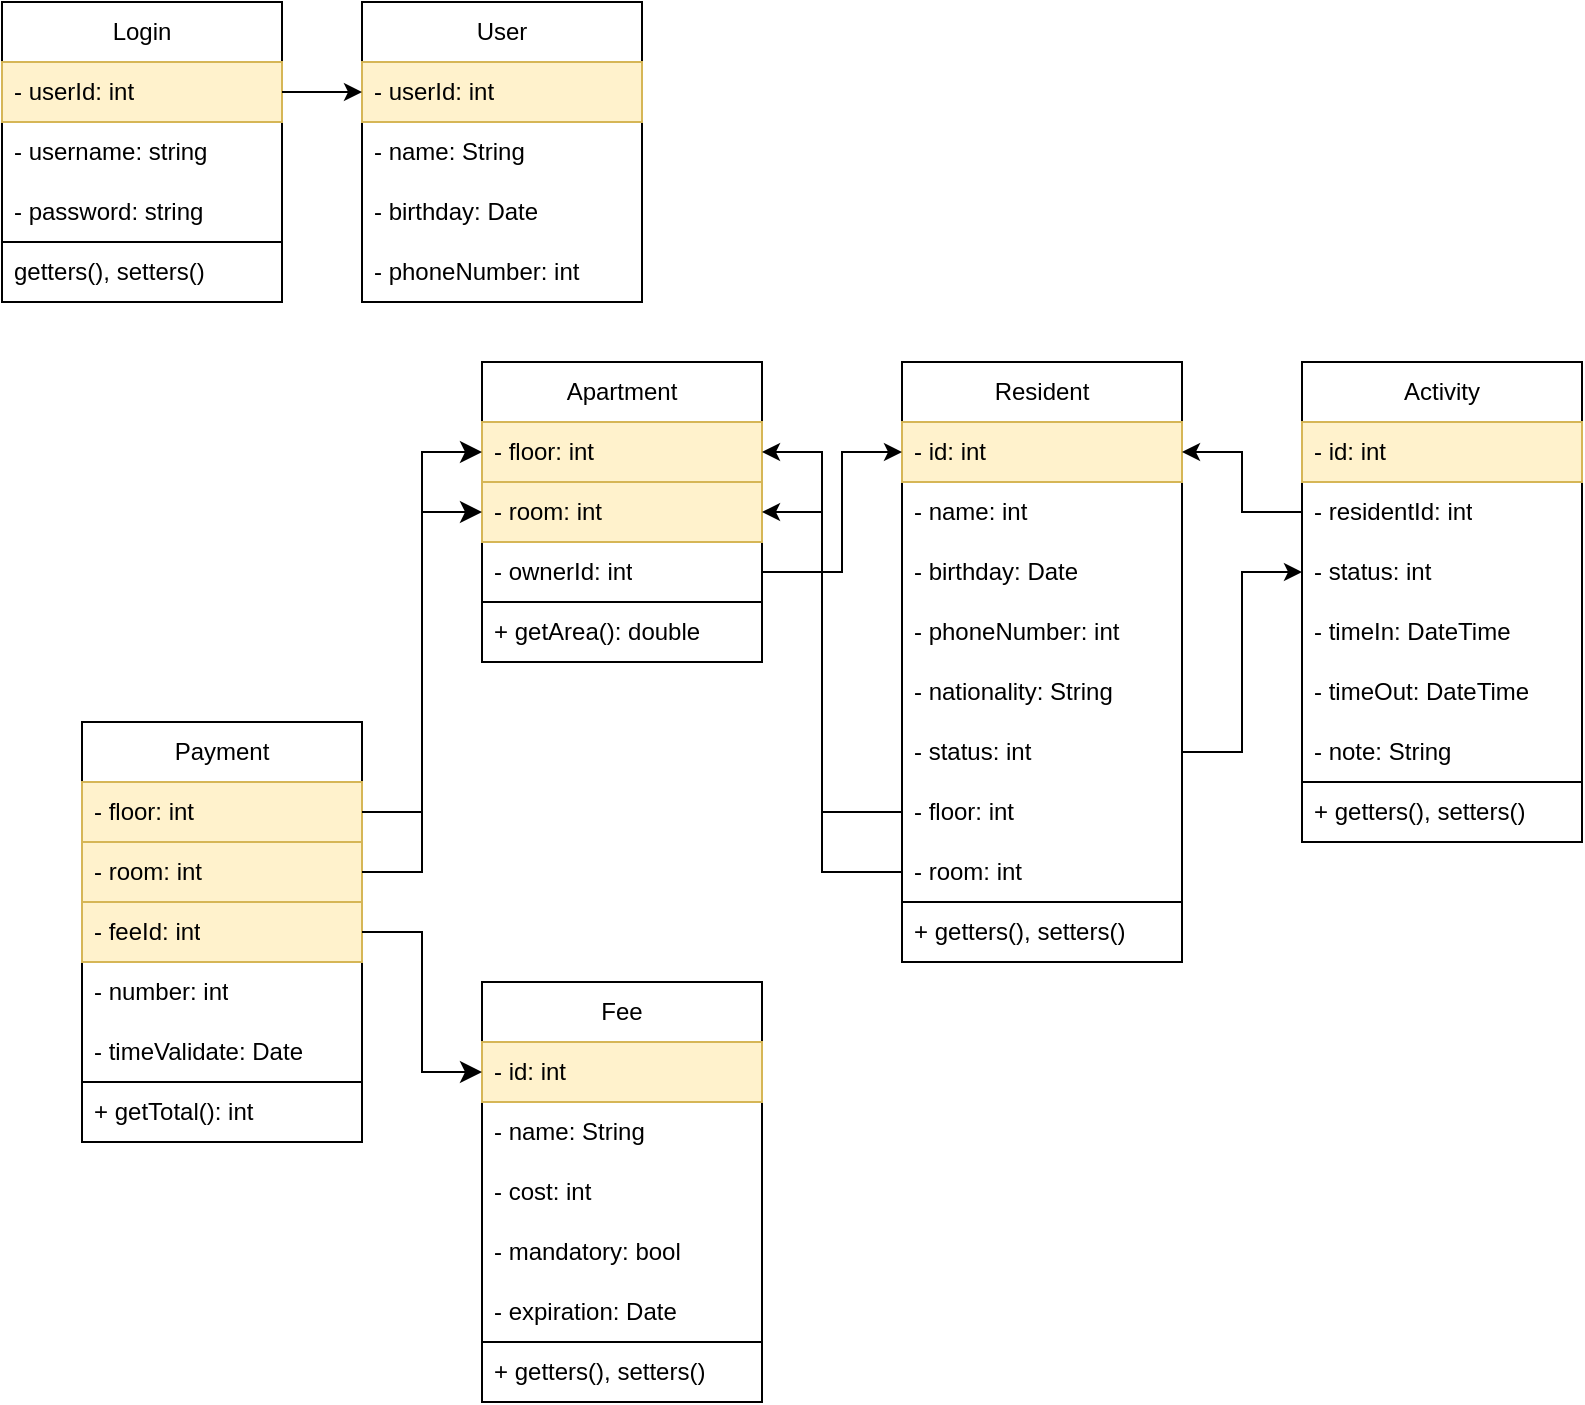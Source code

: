 <mxfile version="21.8.2" type="device">
  <diagram id="C5RBs43oDa-KdzZeNtuy" name="Page-1">
    <mxGraphModel dx="1056" dy="581" grid="1" gridSize="10" guides="1" tooltips="1" connect="1" arrows="1" fold="1" page="1" pageScale="1" pageWidth="827" pageHeight="1169" math="0" shadow="0">
      <root>
        <mxCell id="WIyWlLk6GJQsqaUBKTNV-0" />
        <mxCell id="WIyWlLk6GJQsqaUBKTNV-1" parent="WIyWlLk6GJQsqaUBKTNV-0" />
        <mxCell id="ube41KZ-pM_Staa1vVAt-0" value="Login" style="swimlane;fontStyle=0;childLayout=stackLayout;horizontal=1;startSize=30;horizontalStack=0;resizeParent=1;resizeParentMax=0;resizeLast=0;collapsible=1;marginBottom=0;whiteSpace=wrap;html=1;" vertex="1" parent="WIyWlLk6GJQsqaUBKTNV-1">
          <mxGeometry x="10" y="10" width="140" height="150" as="geometry">
            <mxRectangle x="10" y="10" width="70" height="30" as="alternateBounds" />
          </mxGeometry>
        </mxCell>
        <mxCell id="ube41KZ-pM_Staa1vVAt-1" value="- userId: int" style="text;strokeColor=#d6b656;fillColor=#fff2cc;align=left;verticalAlign=middle;spacingLeft=4;spacingRight=4;overflow=hidden;points=[[0,0.5],[1,0.5]];portConstraint=eastwest;rotatable=0;whiteSpace=wrap;html=1;" vertex="1" parent="ube41KZ-pM_Staa1vVAt-0">
          <mxGeometry y="30" width="140" height="30" as="geometry" />
        </mxCell>
        <mxCell id="ube41KZ-pM_Staa1vVAt-2" value="- username: string" style="text;strokeColor=none;fillColor=none;align=left;verticalAlign=middle;spacingLeft=4;spacingRight=4;overflow=hidden;points=[[0,0.5],[1,0.5]];portConstraint=eastwest;rotatable=0;whiteSpace=wrap;html=1;" vertex="1" parent="ube41KZ-pM_Staa1vVAt-0">
          <mxGeometry y="60" width="140" height="30" as="geometry" />
        </mxCell>
        <mxCell id="ube41KZ-pM_Staa1vVAt-3" value="- password: string" style="text;strokeColor=none;fillColor=none;align=left;verticalAlign=middle;spacingLeft=4;spacingRight=4;overflow=hidden;points=[[0,0.5],[1,0.5]];portConstraint=eastwest;rotatable=0;whiteSpace=wrap;html=1;" vertex="1" parent="ube41KZ-pM_Staa1vVAt-0">
          <mxGeometry y="90" width="140" height="30" as="geometry" />
        </mxCell>
        <mxCell id="ube41KZ-pM_Staa1vVAt-18" value="" style="swimlane;startSize=0;" vertex="1" parent="ube41KZ-pM_Staa1vVAt-0">
          <mxGeometry y="120" width="140" height="30" as="geometry" />
        </mxCell>
        <mxCell id="ube41KZ-pM_Staa1vVAt-19" value="getters(), setters()" style="text;strokeColor=none;fillColor=none;align=left;verticalAlign=middle;spacingLeft=4;spacingRight=4;overflow=hidden;points=[[0,0.5],[1,0.5]];portConstraint=eastwest;rotatable=0;whiteSpace=wrap;html=1;" vertex="1" parent="ube41KZ-pM_Staa1vVAt-18">
          <mxGeometry width="140" height="30" as="geometry" />
        </mxCell>
        <mxCell id="ube41KZ-pM_Staa1vVAt-4" value="User" style="swimlane;fontStyle=0;childLayout=stackLayout;horizontal=1;startSize=30;horizontalStack=0;resizeParent=1;resizeParentMax=0;resizeLast=0;collapsible=1;marginBottom=0;whiteSpace=wrap;html=1;" vertex="1" parent="WIyWlLk6GJQsqaUBKTNV-1">
          <mxGeometry x="190" y="10" width="140" height="150" as="geometry" />
        </mxCell>
        <mxCell id="ube41KZ-pM_Staa1vVAt-5" value="- userId: int" style="text;strokeColor=#d6b656;fillColor=#fff2cc;align=left;verticalAlign=middle;spacingLeft=4;spacingRight=4;overflow=hidden;points=[[0,0.5],[1,0.5]];portConstraint=eastwest;rotatable=0;whiteSpace=wrap;html=1;" vertex="1" parent="ube41KZ-pM_Staa1vVAt-4">
          <mxGeometry y="30" width="140" height="30" as="geometry" />
        </mxCell>
        <mxCell id="ube41KZ-pM_Staa1vVAt-6" value="- name: String" style="text;strokeColor=none;fillColor=none;align=left;verticalAlign=middle;spacingLeft=4;spacingRight=4;overflow=hidden;points=[[0,0.5],[1,0.5]];portConstraint=eastwest;rotatable=0;whiteSpace=wrap;html=1;" vertex="1" parent="ube41KZ-pM_Staa1vVAt-4">
          <mxGeometry y="60" width="140" height="30" as="geometry" />
        </mxCell>
        <mxCell id="ube41KZ-pM_Staa1vVAt-7" value="- birthday: Date" style="text;strokeColor=none;fillColor=none;align=left;verticalAlign=middle;spacingLeft=4;spacingRight=4;overflow=hidden;points=[[0,0.5],[1,0.5]];portConstraint=eastwest;rotatable=0;whiteSpace=wrap;html=1;" vertex="1" parent="ube41KZ-pM_Staa1vVAt-4">
          <mxGeometry y="90" width="140" height="30" as="geometry" />
        </mxCell>
        <mxCell id="ube41KZ-pM_Staa1vVAt-8" value="- phoneNumber: int" style="text;strokeColor=none;fillColor=none;align=left;verticalAlign=middle;spacingLeft=4;spacingRight=4;overflow=hidden;points=[[0,0.5],[1,0.5]];portConstraint=eastwest;rotatable=0;whiteSpace=wrap;html=1;" vertex="1" parent="ube41KZ-pM_Staa1vVAt-4">
          <mxGeometry y="120" width="140" height="30" as="geometry" />
        </mxCell>
        <mxCell id="ube41KZ-pM_Staa1vVAt-9" value="" style="edgeStyle=orthogonalEdgeStyle;rounded=0;orthogonalLoop=1;jettySize=auto;html=1;entryX=0;entryY=0.5;entryDx=0;entryDy=0;" edge="1" parent="WIyWlLk6GJQsqaUBKTNV-1" source="ube41KZ-pM_Staa1vVAt-1" target="ube41KZ-pM_Staa1vVAt-5">
          <mxGeometry relative="1" as="geometry" />
        </mxCell>
        <mxCell id="ube41KZ-pM_Staa1vVAt-10" value="Apartment" style="swimlane;fontStyle=0;childLayout=stackLayout;horizontal=1;startSize=30;horizontalStack=0;resizeParent=1;resizeParentMax=0;resizeLast=0;collapsible=1;marginBottom=0;whiteSpace=wrap;html=1;" vertex="1" parent="WIyWlLk6GJQsqaUBKTNV-1">
          <mxGeometry x="250" y="190" width="140" height="150" as="geometry" />
        </mxCell>
        <mxCell id="ube41KZ-pM_Staa1vVAt-11" value="- floor: int" style="text;strokeColor=#d6b656;fillColor=#fff2cc;align=left;verticalAlign=middle;spacingLeft=4;spacingRight=4;overflow=hidden;points=[[0,0.5],[1,0.5]];portConstraint=eastwest;rotatable=0;whiteSpace=wrap;html=1;" vertex="1" parent="ube41KZ-pM_Staa1vVAt-10">
          <mxGeometry y="30" width="140" height="30" as="geometry" />
        </mxCell>
        <mxCell id="ube41KZ-pM_Staa1vVAt-12" value="- room: int" style="text;strokeColor=#d6b656;fillColor=#fff2cc;align=left;verticalAlign=middle;spacingLeft=4;spacingRight=4;overflow=hidden;points=[[0,0.5],[1,0.5]];portConstraint=eastwest;rotatable=0;whiteSpace=wrap;html=1;" vertex="1" parent="ube41KZ-pM_Staa1vVAt-10">
          <mxGeometry y="60" width="140" height="30" as="geometry" />
        </mxCell>
        <mxCell id="ube41KZ-pM_Staa1vVAt-13" value="- ownerId: int" style="text;strokeColor=none;fillColor=none;align=left;verticalAlign=middle;spacingLeft=4;spacingRight=4;overflow=hidden;points=[[0,0.5],[1,0.5]];portConstraint=eastwest;rotatable=0;whiteSpace=wrap;html=1;" vertex="1" parent="ube41KZ-pM_Staa1vVAt-10">
          <mxGeometry y="90" width="140" height="30" as="geometry" />
        </mxCell>
        <mxCell id="ube41KZ-pM_Staa1vVAt-20" value="" style="swimlane;startSize=0;" vertex="1" parent="ube41KZ-pM_Staa1vVAt-10">
          <mxGeometry y="120" width="140" height="30" as="geometry" />
        </mxCell>
        <mxCell id="ube41KZ-pM_Staa1vVAt-21" value="+ getArea(): double" style="text;strokeColor=none;fillColor=none;align=left;verticalAlign=middle;spacingLeft=4;spacingRight=4;overflow=hidden;points=[[0,0.5],[1,0.5]];portConstraint=eastwest;rotatable=0;whiteSpace=wrap;html=1;" vertex="1" parent="ube41KZ-pM_Staa1vVAt-20">
          <mxGeometry width="140" height="30" as="geometry" />
        </mxCell>
        <mxCell id="ube41KZ-pM_Staa1vVAt-22" value="Resident" style="swimlane;fontStyle=0;childLayout=stackLayout;horizontal=1;startSize=30;horizontalStack=0;resizeParent=1;resizeParentMax=0;resizeLast=0;collapsible=1;marginBottom=0;whiteSpace=wrap;html=1;" vertex="1" parent="WIyWlLk6GJQsqaUBKTNV-1">
          <mxGeometry x="460" y="190" width="140" height="300" as="geometry" />
        </mxCell>
        <mxCell id="ube41KZ-pM_Staa1vVAt-23" value="- id: int" style="text;strokeColor=#d6b656;fillColor=#fff2cc;align=left;verticalAlign=middle;spacingLeft=4;spacingRight=4;overflow=hidden;points=[[0,0.5],[1,0.5]];portConstraint=eastwest;rotatable=0;whiteSpace=wrap;html=1;" vertex="1" parent="ube41KZ-pM_Staa1vVAt-22">
          <mxGeometry y="30" width="140" height="30" as="geometry" />
        </mxCell>
        <mxCell id="ube41KZ-pM_Staa1vVAt-24" value="- name: int" style="text;strokeColor=none;fillColor=none;align=left;verticalAlign=middle;spacingLeft=4;spacingRight=4;overflow=hidden;points=[[0,0.5],[1,0.5]];portConstraint=eastwest;rotatable=0;whiteSpace=wrap;html=1;" vertex="1" parent="ube41KZ-pM_Staa1vVAt-22">
          <mxGeometry y="60" width="140" height="30" as="geometry" />
        </mxCell>
        <mxCell id="ube41KZ-pM_Staa1vVAt-25" value="- birthday: Date" style="text;strokeColor=none;fillColor=none;align=left;verticalAlign=middle;spacingLeft=4;spacingRight=4;overflow=hidden;points=[[0,0.5],[1,0.5]];portConstraint=eastwest;rotatable=0;whiteSpace=wrap;html=1;" vertex="1" parent="ube41KZ-pM_Staa1vVAt-22">
          <mxGeometry y="90" width="140" height="30" as="geometry" />
        </mxCell>
        <mxCell id="ube41KZ-pM_Staa1vVAt-27" value="- phoneNumber: int" style="text;strokeColor=none;fillColor=none;align=left;verticalAlign=middle;spacingLeft=4;spacingRight=4;overflow=hidden;points=[[0,0.5],[1,0.5]];portConstraint=eastwest;rotatable=0;whiteSpace=wrap;html=1;" vertex="1" parent="ube41KZ-pM_Staa1vVAt-22">
          <mxGeometry y="120" width="140" height="30" as="geometry" />
        </mxCell>
        <mxCell id="ube41KZ-pM_Staa1vVAt-34" value="- nationality: String" style="text;strokeColor=none;fillColor=none;align=left;verticalAlign=middle;spacingLeft=4;spacingRight=4;overflow=hidden;points=[[0,0.5],[1,0.5]];portConstraint=eastwest;rotatable=0;whiteSpace=wrap;html=1;" vertex="1" parent="ube41KZ-pM_Staa1vVAt-22">
          <mxGeometry y="150" width="140" height="30" as="geometry" />
        </mxCell>
        <mxCell id="ube41KZ-pM_Staa1vVAt-36" value="- status: int" style="text;strokeColor=none;fillColor=none;align=left;verticalAlign=middle;spacingLeft=4;spacingRight=4;overflow=hidden;points=[[0,0.5],[1,0.5]];portConstraint=eastwest;rotatable=0;whiteSpace=wrap;html=1;" vertex="1" parent="ube41KZ-pM_Staa1vVAt-22">
          <mxGeometry y="180" width="140" height="30" as="geometry" />
        </mxCell>
        <mxCell id="ube41KZ-pM_Staa1vVAt-29" value="- floor: int" style="text;strokeColor=none;fillColor=none;align=left;verticalAlign=middle;spacingLeft=4;spacingRight=4;overflow=hidden;points=[[0,0.5],[1,0.5]];portConstraint=eastwest;rotatable=0;whiteSpace=wrap;html=1;" vertex="1" parent="ube41KZ-pM_Staa1vVAt-22">
          <mxGeometry y="210" width="140" height="30" as="geometry" />
        </mxCell>
        <mxCell id="ube41KZ-pM_Staa1vVAt-30" value="- room: int" style="text;strokeColor=none;fillColor=none;align=left;verticalAlign=middle;spacingLeft=4;spacingRight=4;overflow=hidden;points=[[0,0.5],[1,0.5]];portConstraint=eastwest;rotatable=0;whiteSpace=wrap;html=1;" vertex="1" parent="ube41KZ-pM_Staa1vVAt-22">
          <mxGeometry y="240" width="140" height="30" as="geometry" />
        </mxCell>
        <mxCell id="ube41KZ-pM_Staa1vVAt-78" value="" style="swimlane;startSize=0;" vertex="1" parent="ube41KZ-pM_Staa1vVAt-22">
          <mxGeometry y="270" width="140" height="30" as="geometry" />
        </mxCell>
        <mxCell id="ube41KZ-pM_Staa1vVAt-79" value="+ getters(), setters()" style="text;strokeColor=none;fillColor=none;align=left;verticalAlign=middle;spacingLeft=4;spacingRight=4;overflow=hidden;points=[[0,0.5],[1,0.5]];portConstraint=eastwest;rotatable=0;whiteSpace=wrap;html=1;" vertex="1" parent="ube41KZ-pM_Staa1vVAt-78">
          <mxGeometry width="140" height="30" as="geometry" />
        </mxCell>
        <mxCell id="ube41KZ-pM_Staa1vVAt-28" value="" style="edgeStyle=orthogonalEdgeStyle;rounded=0;orthogonalLoop=1;jettySize=auto;html=1;entryX=0;entryY=0.5;entryDx=0;entryDy=0;" edge="1" parent="WIyWlLk6GJQsqaUBKTNV-1" source="ube41KZ-pM_Staa1vVAt-13" target="ube41KZ-pM_Staa1vVAt-23">
          <mxGeometry relative="1" as="geometry">
            <Array as="points">
              <mxPoint x="430" y="295" />
              <mxPoint x="430" y="235" />
            </Array>
          </mxGeometry>
        </mxCell>
        <mxCell id="ube41KZ-pM_Staa1vVAt-31" value="" style="edgeStyle=orthogonalEdgeStyle;rounded=0;orthogonalLoop=1;jettySize=auto;html=1;entryX=1;entryY=0.5;entryDx=0;entryDy=0;" edge="1" parent="WIyWlLk6GJQsqaUBKTNV-1" source="ube41KZ-pM_Staa1vVAt-29" target="ube41KZ-pM_Staa1vVAt-11">
          <mxGeometry relative="1" as="geometry">
            <Array as="points">
              <mxPoint x="420" y="415" />
              <mxPoint x="420" y="235" />
            </Array>
          </mxGeometry>
        </mxCell>
        <mxCell id="ube41KZ-pM_Staa1vVAt-33" value="" style="edgeStyle=orthogonalEdgeStyle;rounded=0;orthogonalLoop=1;jettySize=auto;html=1;entryX=1;entryY=0.5;entryDx=0;entryDy=0;exitX=0;exitY=0.5;exitDx=0;exitDy=0;" edge="1" parent="WIyWlLk6GJQsqaUBKTNV-1" source="ube41KZ-pM_Staa1vVAt-30" target="ube41KZ-pM_Staa1vVAt-12">
          <mxGeometry relative="1" as="geometry">
            <mxPoint x="470" y="365" as="sourcePoint" />
            <mxPoint x="400" y="245" as="targetPoint" />
            <Array as="points">
              <mxPoint x="420" y="445" />
              <mxPoint x="420" y="265" />
            </Array>
          </mxGeometry>
        </mxCell>
        <mxCell id="ube41KZ-pM_Staa1vVAt-37" value="Activity" style="swimlane;fontStyle=0;childLayout=stackLayout;horizontal=1;startSize=30;horizontalStack=0;resizeParent=1;resizeParentMax=0;resizeLast=0;collapsible=1;marginBottom=0;whiteSpace=wrap;html=1;" vertex="1" parent="WIyWlLk6GJQsqaUBKTNV-1">
          <mxGeometry x="660" y="190" width="140" height="240" as="geometry" />
        </mxCell>
        <mxCell id="ube41KZ-pM_Staa1vVAt-38" value="- id: int" style="text;strokeColor=#d6b656;fillColor=#fff2cc;align=left;verticalAlign=middle;spacingLeft=4;spacingRight=4;overflow=hidden;points=[[0,0.5],[1,0.5]];portConstraint=eastwest;rotatable=0;whiteSpace=wrap;html=1;" vertex="1" parent="ube41KZ-pM_Staa1vVAt-37">
          <mxGeometry y="30" width="140" height="30" as="geometry" />
        </mxCell>
        <mxCell id="ube41KZ-pM_Staa1vVAt-39" value="- residentId: int" style="text;strokeColor=none;fillColor=none;align=left;verticalAlign=middle;spacingLeft=4;spacingRight=4;overflow=hidden;points=[[0,0.5],[1,0.5]];portConstraint=eastwest;rotatable=0;whiteSpace=wrap;html=1;" vertex="1" parent="ube41KZ-pM_Staa1vVAt-37">
          <mxGeometry y="60" width="140" height="30" as="geometry" />
        </mxCell>
        <mxCell id="ube41KZ-pM_Staa1vVAt-40" value="- status: int" style="text;strokeColor=none;fillColor=none;align=left;verticalAlign=middle;spacingLeft=4;spacingRight=4;overflow=hidden;points=[[0,0.5],[1,0.5]];portConstraint=eastwest;rotatable=0;whiteSpace=wrap;html=1;" vertex="1" parent="ube41KZ-pM_Staa1vVAt-37">
          <mxGeometry y="90" width="140" height="30" as="geometry" />
        </mxCell>
        <mxCell id="ube41KZ-pM_Staa1vVAt-41" value="- timeIn: DateTime" style="text;strokeColor=none;fillColor=none;align=left;verticalAlign=middle;spacingLeft=4;spacingRight=4;overflow=hidden;points=[[0,0.5],[1,0.5]];portConstraint=eastwest;rotatable=0;whiteSpace=wrap;html=1;" vertex="1" parent="ube41KZ-pM_Staa1vVAt-37">
          <mxGeometry y="120" width="140" height="30" as="geometry" />
        </mxCell>
        <mxCell id="ube41KZ-pM_Staa1vVAt-42" value="- timeOut: DateTime" style="text;strokeColor=none;fillColor=none;align=left;verticalAlign=middle;spacingLeft=4;spacingRight=4;overflow=hidden;points=[[0,0.5],[1,0.5]];portConstraint=eastwest;rotatable=0;whiteSpace=wrap;html=1;" vertex="1" parent="ube41KZ-pM_Staa1vVAt-37">
          <mxGeometry y="150" width="140" height="30" as="geometry" />
        </mxCell>
        <mxCell id="ube41KZ-pM_Staa1vVAt-43" value="- note: String" style="text;strokeColor=none;fillColor=none;align=left;verticalAlign=middle;spacingLeft=4;spacingRight=4;overflow=hidden;points=[[0,0.5],[1,0.5]];portConstraint=eastwest;rotatable=0;whiteSpace=wrap;html=1;" vertex="1" parent="ube41KZ-pM_Staa1vVAt-37">
          <mxGeometry y="180" width="140" height="30" as="geometry" />
        </mxCell>
        <mxCell id="ube41KZ-pM_Staa1vVAt-45" value="" style="swimlane;startSize=0;" vertex="1" parent="ube41KZ-pM_Staa1vVAt-37">
          <mxGeometry y="210" width="140" height="30" as="geometry" />
        </mxCell>
        <mxCell id="ube41KZ-pM_Staa1vVAt-46" value="+ getters(), setters()" style="text;strokeColor=none;fillColor=none;align=left;verticalAlign=middle;spacingLeft=4;spacingRight=4;overflow=hidden;points=[[0,0.5],[1,0.5]];portConstraint=eastwest;rotatable=0;whiteSpace=wrap;html=1;" vertex="1" parent="ube41KZ-pM_Staa1vVAt-45">
          <mxGeometry width="140" height="30" as="geometry" />
        </mxCell>
        <mxCell id="ube41KZ-pM_Staa1vVAt-47" value="" style="edgeStyle=orthogonalEdgeStyle;rounded=0;orthogonalLoop=1;jettySize=auto;html=1;entryX=1;entryY=0.5;entryDx=0;entryDy=0;" edge="1" parent="WIyWlLk6GJQsqaUBKTNV-1" source="ube41KZ-pM_Staa1vVAt-39" target="ube41KZ-pM_Staa1vVAt-23">
          <mxGeometry relative="1" as="geometry" />
        </mxCell>
        <mxCell id="ube41KZ-pM_Staa1vVAt-48" value="" style="edgeStyle=orthogonalEdgeStyle;rounded=0;orthogonalLoop=1;jettySize=auto;html=1;entryX=0;entryY=0.5;entryDx=0;entryDy=0;" edge="1" parent="WIyWlLk6GJQsqaUBKTNV-1" source="ube41KZ-pM_Staa1vVAt-36" target="ube41KZ-pM_Staa1vVAt-40">
          <mxGeometry relative="1" as="geometry" />
        </mxCell>
        <mxCell id="ube41KZ-pM_Staa1vVAt-49" value="Fee" style="swimlane;fontStyle=0;childLayout=stackLayout;horizontal=1;startSize=30;horizontalStack=0;resizeParent=1;resizeParentMax=0;resizeLast=0;collapsible=1;marginBottom=0;whiteSpace=wrap;html=1;" vertex="1" parent="WIyWlLk6GJQsqaUBKTNV-1">
          <mxGeometry x="250" y="500" width="140" height="210" as="geometry" />
        </mxCell>
        <mxCell id="ube41KZ-pM_Staa1vVAt-50" value="- id: int" style="text;strokeColor=#d6b656;fillColor=#fff2cc;align=left;verticalAlign=middle;spacingLeft=4;spacingRight=4;overflow=hidden;points=[[0,0.5],[1,0.5]];portConstraint=eastwest;rotatable=0;whiteSpace=wrap;html=1;" vertex="1" parent="ube41KZ-pM_Staa1vVAt-49">
          <mxGeometry y="30" width="140" height="30" as="geometry" />
        </mxCell>
        <mxCell id="ube41KZ-pM_Staa1vVAt-51" value="- name: String" style="text;strokeColor=none;fillColor=none;align=left;verticalAlign=middle;spacingLeft=4;spacingRight=4;overflow=hidden;points=[[0,0.5],[1,0.5]];portConstraint=eastwest;rotatable=0;whiteSpace=wrap;html=1;" vertex="1" parent="ube41KZ-pM_Staa1vVAt-49">
          <mxGeometry y="60" width="140" height="30" as="geometry" />
        </mxCell>
        <mxCell id="ube41KZ-pM_Staa1vVAt-52" value="- cost: int" style="text;strokeColor=none;fillColor=none;align=left;verticalAlign=middle;spacingLeft=4;spacingRight=4;overflow=hidden;points=[[0,0.5],[1,0.5]];portConstraint=eastwest;rotatable=0;whiteSpace=wrap;html=1;" vertex="1" parent="ube41KZ-pM_Staa1vVAt-49">
          <mxGeometry y="90" width="140" height="30" as="geometry" />
        </mxCell>
        <mxCell id="ube41KZ-pM_Staa1vVAt-54" value="- mandatory: bool" style="text;strokeColor=none;fillColor=none;align=left;verticalAlign=middle;spacingLeft=4;spacingRight=4;overflow=hidden;points=[[0,0.5],[1,0.5]];portConstraint=eastwest;rotatable=0;whiteSpace=wrap;html=1;" vertex="1" parent="ube41KZ-pM_Staa1vVAt-49">
          <mxGeometry y="120" width="140" height="30" as="geometry" />
        </mxCell>
        <mxCell id="ube41KZ-pM_Staa1vVAt-59" value="- expiration: Date" style="text;strokeColor=none;fillColor=none;align=left;verticalAlign=middle;spacingLeft=4;spacingRight=4;overflow=hidden;points=[[0,0.5],[1,0.5]];portConstraint=eastwest;rotatable=0;whiteSpace=wrap;html=1;" vertex="1" parent="ube41KZ-pM_Staa1vVAt-49">
          <mxGeometry y="150" width="140" height="30" as="geometry" />
        </mxCell>
        <mxCell id="ube41KZ-pM_Staa1vVAt-80" value="" style="swimlane;startSize=0;" vertex="1" parent="ube41KZ-pM_Staa1vVAt-49">
          <mxGeometry y="180" width="140" height="30" as="geometry" />
        </mxCell>
        <mxCell id="ube41KZ-pM_Staa1vVAt-81" value="+ getters(), setters()" style="text;strokeColor=none;fillColor=none;align=left;verticalAlign=middle;spacingLeft=4;spacingRight=4;overflow=hidden;points=[[0,0.5],[1,0.5]];portConstraint=eastwest;rotatable=0;whiteSpace=wrap;html=1;" vertex="1" parent="ube41KZ-pM_Staa1vVAt-80">
          <mxGeometry width="140" height="30" as="geometry" />
        </mxCell>
        <mxCell id="ube41KZ-pM_Staa1vVAt-55" value="Payment" style="swimlane;fontStyle=0;childLayout=stackLayout;horizontal=1;startSize=30;horizontalStack=0;resizeParent=1;resizeParentMax=0;resizeLast=0;collapsible=1;marginBottom=0;whiteSpace=wrap;html=1;" vertex="1" parent="WIyWlLk6GJQsqaUBKTNV-1">
          <mxGeometry x="50" y="370" width="140" height="210" as="geometry" />
        </mxCell>
        <mxCell id="ube41KZ-pM_Staa1vVAt-56" value="- floor: int" style="text;strokeColor=#d6b656;fillColor=#fff2cc;align=left;verticalAlign=middle;spacingLeft=4;spacingRight=4;overflow=hidden;points=[[0,0.5],[1,0.5]];portConstraint=eastwest;rotatable=0;whiteSpace=wrap;html=1;" vertex="1" parent="ube41KZ-pM_Staa1vVAt-55">
          <mxGeometry y="30" width="140" height="30" as="geometry" />
        </mxCell>
        <mxCell id="ube41KZ-pM_Staa1vVAt-57" value="- room: int" style="text;strokeColor=#d6b656;fillColor=#fff2cc;align=left;verticalAlign=middle;spacingLeft=4;spacingRight=4;overflow=hidden;points=[[0,0.5],[1,0.5]];portConstraint=eastwest;rotatable=0;whiteSpace=wrap;html=1;" vertex="1" parent="ube41KZ-pM_Staa1vVAt-55">
          <mxGeometry y="60" width="140" height="30" as="geometry" />
        </mxCell>
        <mxCell id="ube41KZ-pM_Staa1vVAt-58" value="- feeId: int" style="text;strokeColor=#d6b656;fillColor=#fff2cc;align=left;verticalAlign=middle;spacingLeft=4;spacingRight=4;overflow=hidden;points=[[0,0.5],[1,0.5]];portConstraint=eastwest;rotatable=0;whiteSpace=wrap;html=1;" vertex="1" parent="ube41KZ-pM_Staa1vVAt-55">
          <mxGeometry y="90" width="140" height="30" as="geometry" />
        </mxCell>
        <mxCell id="ube41KZ-pM_Staa1vVAt-77" value="- number: int" style="text;strokeColor=none;fillColor=none;align=left;verticalAlign=middle;spacingLeft=4;spacingRight=4;overflow=hidden;points=[[0,0.5],[1,0.5]];portConstraint=eastwest;rotatable=0;whiteSpace=wrap;html=1;" vertex="1" parent="ube41KZ-pM_Staa1vVAt-55">
          <mxGeometry y="120" width="140" height="30" as="geometry" />
        </mxCell>
        <mxCell id="ube41KZ-pM_Staa1vVAt-61" value="- timeValidate: Date" style="text;strokeColor=none;fillColor=none;align=left;verticalAlign=middle;spacingLeft=4;spacingRight=4;overflow=hidden;points=[[0,0.5],[1,0.5]];portConstraint=eastwest;rotatable=0;whiteSpace=wrap;html=1;" vertex="1" parent="ube41KZ-pM_Staa1vVAt-55">
          <mxGeometry y="150" width="140" height="30" as="geometry" />
        </mxCell>
        <mxCell id="ube41KZ-pM_Staa1vVAt-62" value="" style="swimlane;startSize=0;" vertex="1" parent="ube41KZ-pM_Staa1vVAt-55">
          <mxGeometry y="180" width="140" height="30" as="geometry" />
        </mxCell>
        <mxCell id="ube41KZ-pM_Staa1vVAt-63" value="+ getTotal(): int" style="text;strokeColor=none;fillColor=none;align=left;verticalAlign=middle;spacingLeft=4;spacingRight=4;overflow=hidden;points=[[0,0.5],[1,0.5]];portConstraint=eastwest;rotatable=0;whiteSpace=wrap;html=1;" vertex="1" parent="ube41KZ-pM_Staa1vVAt-62">
          <mxGeometry width="140" height="30" as="geometry" />
        </mxCell>
        <mxCell id="ube41KZ-pM_Staa1vVAt-73" value="" style="edgeStyle=elbowEdgeStyle;elbow=horizontal;endArrow=classic;html=1;curved=0;rounded=0;endSize=8;startSize=8;exitX=1;exitY=0.5;exitDx=0;exitDy=0;exitPerimeter=0;entryX=0;entryY=0.5;entryDx=0;entryDy=0;" edge="1" parent="WIyWlLk6GJQsqaUBKTNV-1" source="ube41KZ-pM_Staa1vVAt-56" target="ube41KZ-pM_Staa1vVAt-11">
          <mxGeometry width="50" height="50" relative="1" as="geometry">
            <mxPoint x="320" y="400" as="sourcePoint" />
            <mxPoint x="370" y="350" as="targetPoint" />
          </mxGeometry>
        </mxCell>
        <mxCell id="ube41KZ-pM_Staa1vVAt-74" value="" style="edgeStyle=elbowEdgeStyle;elbow=horizontal;endArrow=classic;html=1;curved=0;rounded=0;endSize=8;startSize=8;exitX=1;exitY=0.5;exitDx=0;exitDy=0;entryX=0;entryY=0.5;entryDx=0;entryDy=0;" edge="1" parent="WIyWlLk6GJQsqaUBKTNV-1" source="ube41KZ-pM_Staa1vVAt-57" target="ube41KZ-pM_Staa1vVAt-12">
          <mxGeometry width="50" height="50" relative="1" as="geometry">
            <mxPoint x="320" y="400" as="sourcePoint" />
            <mxPoint x="370" y="350" as="targetPoint" />
          </mxGeometry>
        </mxCell>
        <mxCell id="ube41KZ-pM_Staa1vVAt-75" value="" style="edgeStyle=elbowEdgeStyle;elbow=horizontal;endArrow=classic;html=1;curved=0;rounded=0;endSize=8;startSize=8;exitX=1;exitY=0.5;exitDx=0;exitDy=0;entryX=0;entryY=0.5;entryDx=0;entryDy=0;" edge="1" parent="WIyWlLk6GJQsqaUBKTNV-1" source="ube41KZ-pM_Staa1vVAt-58" target="ube41KZ-pM_Staa1vVAt-50">
          <mxGeometry width="50" height="50" relative="1" as="geometry">
            <mxPoint x="320" y="400" as="sourcePoint" />
            <mxPoint x="370" y="350" as="targetPoint" />
          </mxGeometry>
        </mxCell>
      </root>
    </mxGraphModel>
  </diagram>
</mxfile>
